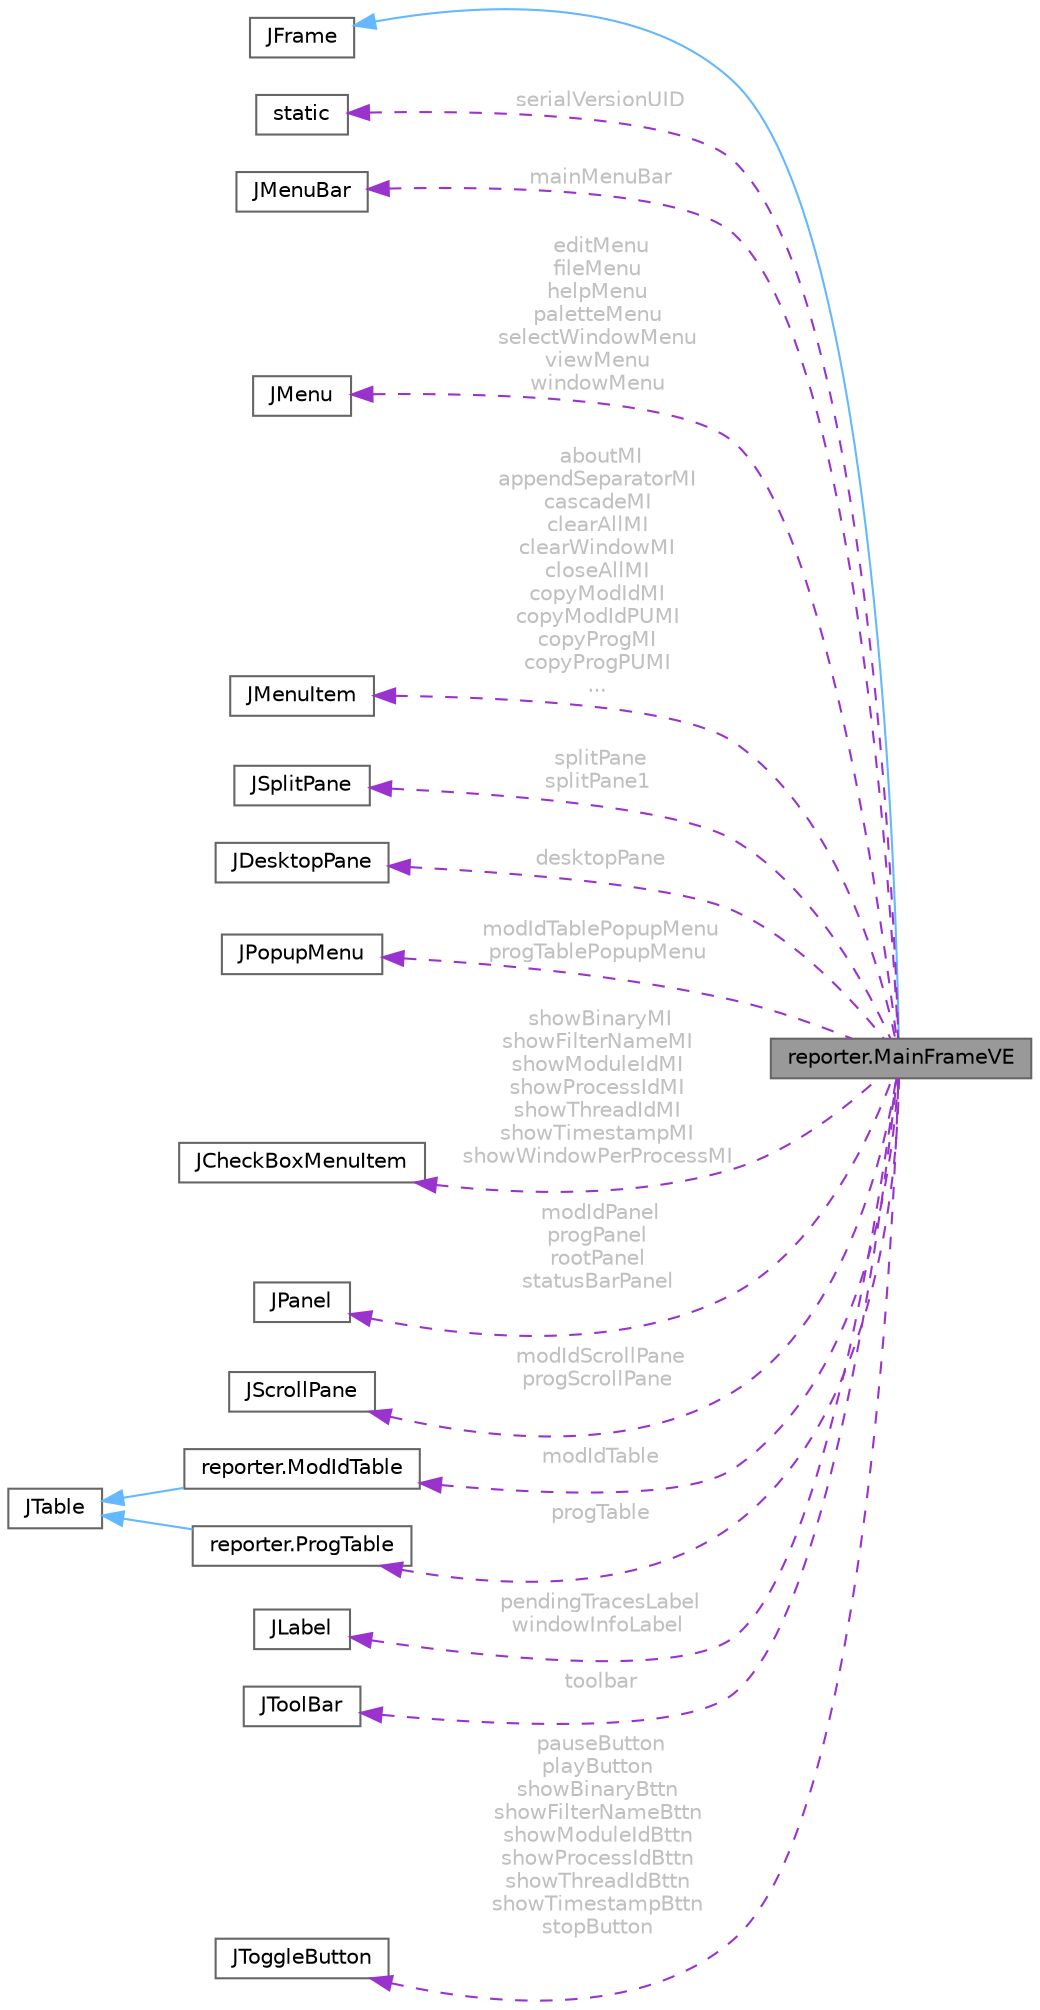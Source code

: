 digraph "reporter.MainFrameVE"
{
 // LATEX_PDF_SIZE
  bgcolor="transparent";
  edge [fontname=Helvetica,fontsize=10,labelfontname=Helvetica,labelfontsize=10];
  node [fontname=Helvetica,fontsize=10,shape=box,height=0.2,width=0.4];
  rankdir="LR";
  Node1 [id="Node000001",label="reporter.MainFrameVE",height=0.2,width=0.4,color="gray40", fillcolor="grey60", style="filled", fontcolor="black",tooltip=" "];
  Node2 -> Node1 [id="edge1_Node000001_Node000002",dir="back",color="steelblue1",style="solid",tooltip=" "];
  Node2 [id="Node000002",label="JFrame",height=0.2,width=0.4,color="gray40", fillcolor="white", style="filled",tooltip=" "];
  Node3 -> Node1 [id="edge2_Node000001_Node000003",dir="back",color="darkorchid3",style="dashed",tooltip=" ",label=" serialVersionUID",fontcolor="grey" ];
  Node3 [id="Node000003",label="static",height=0.2,width=0.4,color="gray40", fillcolor="white", style="filled",tooltip=" "];
  Node4 -> Node1 [id="edge3_Node000001_Node000004",dir="back",color="darkorchid3",style="dashed",tooltip=" ",label=" mainMenuBar",fontcolor="grey" ];
  Node4 [id="Node000004",label="JMenuBar",height=0.2,width=0.4,color="gray40", fillcolor="white", style="filled",tooltip=" "];
  Node5 -> Node1 [id="edge4_Node000001_Node000005",dir="back",color="darkorchid3",style="dashed",tooltip=" ",label=" editMenu\nfileMenu\nhelpMenu\npaletteMenu\nselectWindowMenu\nviewMenu\nwindowMenu",fontcolor="grey" ];
  Node5 [id="Node000005",label="JMenu",height=0.2,width=0.4,color="gray40", fillcolor="white", style="filled",tooltip=" "];
  Node6 -> Node1 [id="edge5_Node000001_Node000006",dir="back",color="darkorchid3",style="dashed",tooltip=" ",label=" aboutMI\nappendSeparatorMI\ncascadeMI\nclearAllMI\nclearWindowMI\ncloseAllMI\ncopyModIdMI\ncopyModIdPUMI\ncopyProgMI\ncopyProgPUMI\n...",fontcolor="grey" ];
  Node6 [id="Node000006",label="JMenuItem",height=0.2,width=0.4,color="gray40", fillcolor="white", style="filled",tooltip=" "];
  Node7 -> Node1 [id="edge6_Node000001_Node000007",dir="back",color="darkorchid3",style="dashed",tooltip=" ",label=" splitPane\nsplitPane1",fontcolor="grey" ];
  Node7 [id="Node000007",label="JSplitPane",height=0.2,width=0.4,color="gray40", fillcolor="white", style="filled",tooltip=" "];
  Node8 -> Node1 [id="edge7_Node000001_Node000008",dir="back",color="darkorchid3",style="dashed",tooltip=" ",label=" desktopPane",fontcolor="grey" ];
  Node8 [id="Node000008",label="JDesktopPane",height=0.2,width=0.4,color="gray40", fillcolor="white", style="filled",tooltip=" "];
  Node9 -> Node1 [id="edge8_Node000001_Node000009",dir="back",color="darkorchid3",style="dashed",tooltip=" ",label=" modIdTablePopupMenu\nprogTablePopupMenu",fontcolor="grey" ];
  Node9 [id="Node000009",label="JPopupMenu",height=0.2,width=0.4,color="gray40", fillcolor="white", style="filled",tooltip=" "];
  Node10 -> Node1 [id="edge9_Node000001_Node000010",dir="back",color="darkorchid3",style="dashed",tooltip=" ",label=" showBinaryMI\nshowFilterNameMI\nshowModuleIdMI\nshowProcessIdMI\nshowThreadIdMI\nshowTimestampMI\nshowWindowPerProcessMI",fontcolor="grey" ];
  Node10 [id="Node000010",label="JCheckBoxMenuItem",height=0.2,width=0.4,color="gray40", fillcolor="white", style="filled",tooltip=" "];
  Node11 -> Node1 [id="edge10_Node000001_Node000011",dir="back",color="darkorchid3",style="dashed",tooltip=" ",label=" modIdPanel\nprogPanel\nrootPanel\nstatusBarPanel",fontcolor="grey" ];
  Node11 [id="Node000011",label="JPanel",height=0.2,width=0.4,color="gray40", fillcolor="white", style="filled",tooltip=" "];
  Node12 -> Node1 [id="edge11_Node000001_Node000012",dir="back",color="darkorchid3",style="dashed",tooltip=" ",label=" modIdScrollPane\nprogScrollPane",fontcolor="grey" ];
  Node12 [id="Node000012",label="JScrollPane",height=0.2,width=0.4,color="gray40", fillcolor="white", style="filled",tooltip=" "];
  Node13 -> Node1 [id="edge12_Node000001_Node000013",dir="back",color="darkorchid3",style="dashed",tooltip=" ",label=" modIdTable",fontcolor="grey" ];
  Node13 [id="Node000013",label="reporter.ModIdTable",height=0.2,width=0.4,color="gray40", fillcolor="white", style="filled",URL="$classreporter_1_1_mod_id_table.html",tooltip=" "];
  Node14 -> Node13 [id="edge13_Node000013_Node000014",dir="back",color="steelblue1",style="solid",tooltip=" "];
  Node14 [id="Node000014",label="JTable",height=0.2,width=0.4,color="gray40", fillcolor="white", style="filled",tooltip=" "];
  Node15 -> Node1 [id="edge14_Node000001_Node000015",dir="back",color="darkorchid3",style="dashed",tooltip=" ",label=" progTable",fontcolor="grey" ];
  Node15 [id="Node000015",label="reporter.ProgTable",height=0.2,width=0.4,color="gray40", fillcolor="white", style="filled",URL="$classreporter_1_1_prog_table.html",tooltip=" "];
  Node14 -> Node15 [id="edge15_Node000015_Node000014",dir="back",color="steelblue1",style="solid",tooltip=" "];
  Node16 -> Node1 [id="edge16_Node000001_Node000016",dir="back",color="darkorchid3",style="dashed",tooltip=" ",label=" pendingTracesLabel\nwindowInfoLabel",fontcolor="grey" ];
  Node16 [id="Node000016",label="JLabel",height=0.2,width=0.4,color="gray40", fillcolor="white", style="filled",tooltip=" "];
  Node17 -> Node1 [id="edge17_Node000001_Node000017",dir="back",color="darkorchid3",style="dashed",tooltip=" ",label=" toolbar",fontcolor="grey" ];
  Node17 [id="Node000017",label="JToolBar",height=0.2,width=0.4,color="gray40", fillcolor="white", style="filled",tooltip=" "];
  Node18 -> Node1 [id="edge18_Node000001_Node000018",dir="back",color="darkorchid3",style="dashed",tooltip=" ",label=" pauseButton\nplayButton\nshowBinaryBttn\nshowFilterNameBttn\nshowModuleIdBttn\nshowProcessIdBttn\nshowThreadIdBttn\nshowTimestampBttn\nstopButton",fontcolor="grey" ];
  Node18 [id="Node000018",label="JToggleButton",height=0.2,width=0.4,color="gray40", fillcolor="white", style="filled",tooltip=" "];
}
